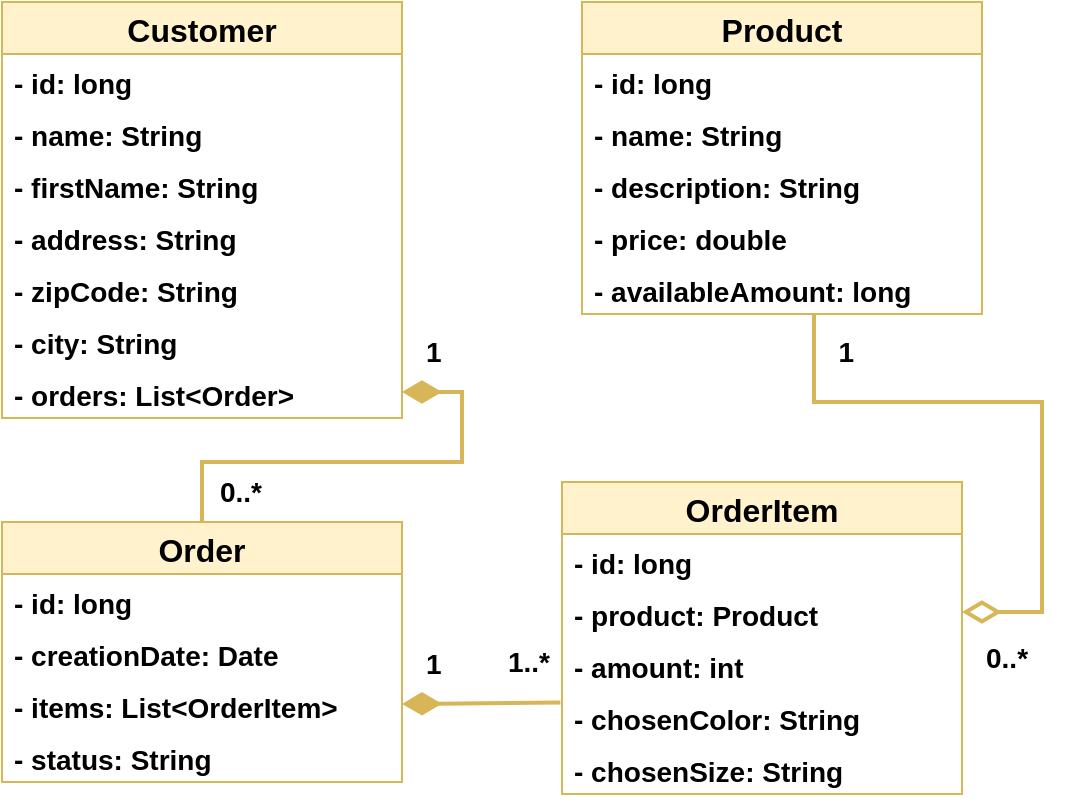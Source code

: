<mxfile version="13.7.9" type="device"><diagram id="Trhk03IO0cePcJVsCfn0" name="Page-1"><mxGraphModel dx="1086" dy="806" grid="1" gridSize="10" guides="1" tooltips="1" connect="1" arrows="1" fold="1" page="1" pageScale="1" pageWidth="827" pageHeight="1169" math="0" shadow="0"><root><mxCell id="0"/><mxCell id="1" parent="0"/><mxCell id="SZ3ZZCqEN_3tazpRumH6-31" value="" style="endArrow=none;html=1;endSize=12;startArrow=diamondThin;startSize=14;startFill=1;edgeStyle=orthogonalEdgeStyle;strokeWidth=2;fontSize=14;fillColor=#fff2cc;strokeColor=#d6b656;endFill=0;fontStyle=1;rounded=0;entryX=0.5;entryY=0;entryDx=0;entryDy=0;exitX=1;exitY=0.5;exitDx=0;exitDy=0;" parent="1" source="SZ3ZZCqEN_3tazpRumH6-29" target="SZ3ZZCqEN_3tazpRumH6-17" edge="1"><mxGeometry relative="1" as="geometry"><mxPoint x="370" y="250" as="sourcePoint"/><mxPoint x="650" y="110" as="targetPoint"/><Array as="points"><mxPoint x="290" y="255"/><mxPoint x="290" y="290"/><mxPoint x="160" y="290"/></Array></mxGeometry></mxCell><mxCell id="SZ3ZZCqEN_3tazpRumH6-32" value="1" style="resizable=0;html=1;align=left;verticalAlign=top;labelBackgroundColor=#ffffff;fontSize=14;fontStyle=1" parent="SZ3ZZCqEN_3tazpRumH6-31" connectable="0" vertex="1"><mxGeometry x="-1" relative="1" as="geometry"><mxPoint x="10" y="-35" as="offset"/></mxGeometry></mxCell><mxCell id="SZ3ZZCqEN_3tazpRumH6-33" value="0..*" style="resizable=0;html=1;align=right;verticalAlign=top;labelBackgroundColor=#ffffff;fontSize=14;fontStyle=1" parent="SZ3ZZCqEN_3tazpRumH6-31" connectable="0" vertex="1"><mxGeometry x="1" relative="1" as="geometry"><mxPoint x="30" y="-30" as="offset"/></mxGeometry></mxCell><mxCell id="SZ3ZZCqEN_3tazpRumH6-34" value="" style="endArrow=none;html=1;endSize=12;startArrow=diamondThin;startSize=14;startFill=1;strokeWidth=2;fontSize=14;fillColor=#fff2cc;strokeColor=#d6b656;endFill=0;fontStyle=1;rounded=0;exitX=1;exitY=0.5;exitDx=0;exitDy=0;entryX=-0.004;entryY=0.242;entryDx=0;entryDy=0;entryPerimeter=0;" parent="1" source="SZ3ZZCqEN_3tazpRumH6-26" target="SZ3ZZCqEN_3tazpRumH6-24" edge="1"><mxGeometry relative="1" as="geometry"><mxPoint x="430" y="580" as="sourcePoint"/><mxPoint x="500" y="570" as="targetPoint"/></mxGeometry></mxCell><mxCell id="SZ3ZZCqEN_3tazpRumH6-35" value="1" style="resizable=0;html=1;align=left;verticalAlign=top;labelBackgroundColor=#ffffff;fontSize=14;fontStyle=1" parent="SZ3ZZCqEN_3tazpRumH6-34" connectable="0" vertex="1"><mxGeometry x="-1" relative="1" as="geometry"><mxPoint x="10" y="-35" as="offset"/></mxGeometry></mxCell><mxCell id="SZ3ZZCqEN_3tazpRumH6-36" value="1..*" style="resizable=0;html=1;align=right;verticalAlign=top;labelBackgroundColor=#ffffff;fontSize=14;fontStyle=1" parent="SZ3ZZCqEN_3tazpRumH6-34" connectable="0" vertex="1"><mxGeometry x="1" relative="1" as="geometry"><mxPoint x="-4" y="-35.0" as="offset"/></mxGeometry></mxCell><mxCell id="SZ3ZZCqEN_3tazpRumH6-10" value="Customer" style="swimlane;fontStyle=1;childLayout=stackLayout;horizontal=1;startSize=26;fillColor=#fff2cc;horizontalStack=0;resizeParent=1;resizeParentMax=0;resizeLast=0;collapsible=1;marginBottom=0;strokeColor=#d6b656;fontSize=16;" parent="1" vertex="1"><mxGeometry x="60" y="60" width="200" height="208" as="geometry"/></mxCell><mxCell id="SZ3ZZCqEN_3tazpRumH6-11" value="- id: long" style="text;strokeColor=none;fillColor=none;align=left;verticalAlign=top;spacingLeft=4;spacingRight=4;overflow=hidden;rotatable=0;points=[[0,0.5],[1,0.5]];portConstraint=eastwest;fontStyle=1;fontSize=14;" parent="SZ3ZZCqEN_3tazpRumH6-10" vertex="1"><mxGeometry y="26" width="200" height="26" as="geometry"/></mxCell><mxCell id="SZ3ZZCqEN_3tazpRumH6-46" value="- name: String" style="text;strokeColor=none;fillColor=none;align=left;verticalAlign=top;spacingLeft=4;spacingRight=4;overflow=hidden;rotatable=0;points=[[0,0.5],[1,0.5]];portConstraint=eastwest;fontStyle=1;fontSize=14;" parent="SZ3ZZCqEN_3tazpRumH6-10" vertex="1"><mxGeometry y="52" width="200" height="26" as="geometry"/></mxCell><mxCell id="SZ3ZZCqEN_3tazpRumH6-12" value="- firstName: String" style="text;strokeColor=none;fillColor=none;align=left;verticalAlign=top;spacingLeft=4;spacingRight=4;overflow=hidden;rotatable=0;points=[[0,0.5],[1,0.5]];portConstraint=eastwest;fontStyle=1;fontSize=14;" parent="SZ3ZZCqEN_3tazpRumH6-10" vertex="1"><mxGeometry y="78" width="200" height="26" as="geometry"/></mxCell><mxCell id="SZ3ZZCqEN_3tazpRumH6-13" value="- address: String" style="text;strokeColor=none;fillColor=none;align=left;verticalAlign=top;spacingLeft=4;spacingRight=4;overflow=hidden;rotatable=0;points=[[0,0.5],[1,0.5]];portConstraint=eastwest;fontStyle=1;fontSize=14;" parent="SZ3ZZCqEN_3tazpRumH6-10" vertex="1"><mxGeometry y="104" width="200" height="26" as="geometry"/></mxCell><mxCell id="SZ3ZZCqEN_3tazpRumH6-14" value="- zipCode: String" style="text;strokeColor=none;fillColor=none;align=left;verticalAlign=top;spacingLeft=4;spacingRight=4;overflow=hidden;rotatable=0;points=[[0,0.5],[1,0.5]];portConstraint=eastwest;fontStyle=1;fontSize=14;" parent="SZ3ZZCqEN_3tazpRumH6-10" vertex="1"><mxGeometry y="130" width="200" height="26" as="geometry"/></mxCell><mxCell id="SZ3ZZCqEN_3tazpRumH6-15" value="- city: String" style="text;strokeColor=none;fillColor=none;align=left;verticalAlign=top;spacingLeft=4;spacingRight=4;overflow=hidden;rotatable=0;points=[[0,0.5],[1,0.5]];portConstraint=eastwest;fontStyle=1;fontSize=14;" parent="SZ3ZZCqEN_3tazpRumH6-10" vertex="1"><mxGeometry y="156" width="200" height="26" as="geometry"/></mxCell><mxCell id="SZ3ZZCqEN_3tazpRumH6-29" value="- orders: List&lt;Order&gt;" style="text;strokeColor=none;fillColor=none;align=left;verticalAlign=top;spacingLeft=4;spacingRight=4;overflow=hidden;rotatable=0;points=[[0,0.5],[1,0.5]];portConstraint=eastwest;fontStyle=1;fontSize=14;" parent="SZ3ZZCqEN_3tazpRumH6-10" vertex="1"><mxGeometry y="182" width="200" height="26" as="geometry"/></mxCell><mxCell id="dWT24VNkw0bH_hAD_Af2-9" value="" style="endArrow=none;html=1;endSize=12;startArrow=diamondThin;startSize=14;startFill=0;edgeStyle=orthogonalEdgeStyle;strokeWidth=2;fontSize=14;fillColor=#fff2cc;strokeColor=#d6b656;endFill=0;fontStyle=1;rounded=0;exitX=1;exitY=0.5;exitDx=0;exitDy=0;" parent="1" source="SZ3ZZCqEN_3tazpRumH6-48" target="dWT24VNkw0bH_hAD_Af2-1" edge="1"><mxGeometry relative="1" as="geometry"><mxPoint x="700" y="470" as="sourcePoint"/><mxPoint x="466" y="220" as="targetPoint"/><Array as="points"><mxPoint x="580" y="365"/><mxPoint x="580" y="260"/><mxPoint x="466" y="260"/></Array></mxGeometry></mxCell><mxCell id="dWT24VNkw0bH_hAD_Af2-10" value="0..*" style="resizable=0;html=1;align=left;verticalAlign=top;labelBackgroundColor=#ffffff;fontSize=14;fontStyle=1" parent="dWT24VNkw0bH_hAD_Af2-9" connectable="0" vertex="1"><mxGeometry x="-1" relative="1" as="geometry"><mxPoint x="10" y="8" as="offset"/></mxGeometry></mxCell><mxCell id="dWT24VNkw0bH_hAD_Af2-11" value="1" style="resizable=0;html=1;align=right;verticalAlign=top;labelBackgroundColor=#ffffff;fontSize=14;fontStyle=1" parent="dWT24VNkw0bH_hAD_Af2-9" connectable="0" vertex="1"><mxGeometry x="1" relative="1" as="geometry"><mxPoint x="20" y="4" as="offset"/></mxGeometry></mxCell><mxCell id="SZ3ZZCqEN_3tazpRumH6-17" value="Order" style="swimlane;fontStyle=1;childLayout=stackLayout;horizontal=1;startSize=26;fillColor=#fff2cc;horizontalStack=0;resizeParent=1;resizeParentMax=0;resizeLast=0;collapsible=1;marginBottom=0;strokeColor=#d6b656;fontSize=16;" parent="1" vertex="1"><mxGeometry x="60" y="320" width="200" height="130" as="geometry"/></mxCell><mxCell id="SZ3ZZCqEN_3tazpRumH6-18" value="- id: long" style="text;strokeColor=none;fillColor=none;align=left;verticalAlign=top;spacingLeft=4;spacingRight=4;overflow=hidden;rotatable=0;points=[[0,0.5],[1,0.5]];portConstraint=eastwest;fontStyle=1;fontSize=14;" parent="SZ3ZZCqEN_3tazpRumH6-17" vertex="1"><mxGeometry y="26" width="200" height="26" as="geometry"/></mxCell><mxCell id="SZ3ZZCqEN_3tazpRumH6-21" value="- creationDate: Date" style="text;strokeColor=none;fillColor=none;align=left;verticalAlign=top;spacingLeft=4;spacingRight=4;overflow=hidden;rotatable=0;points=[[0,0.5],[1,0.5]];portConstraint=eastwest;fontStyle=1;fontSize=14;" parent="SZ3ZZCqEN_3tazpRumH6-17" vertex="1"><mxGeometry y="52" width="200" height="26" as="geometry"/></mxCell><mxCell id="SZ3ZZCqEN_3tazpRumH6-26" value="- items: List&lt;OrderItem&gt;" style="text;strokeColor=none;fillColor=none;align=left;verticalAlign=top;spacingLeft=4;spacingRight=4;overflow=hidden;rotatable=0;points=[[0,0.5],[1,0.5]];portConstraint=eastwest;fontStyle=1;fontSize=14;" parent="SZ3ZZCqEN_3tazpRumH6-17" vertex="1"><mxGeometry y="78" width="200" height="26" as="geometry"/></mxCell><mxCell id="SZ3ZZCqEN_3tazpRumH6-23" value="- status: String" style="text;strokeColor=none;fillColor=none;align=left;verticalAlign=top;spacingLeft=4;spacingRight=4;overflow=hidden;rotatable=0;points=[[0,0.5],[1,0.5]];portConstraint=eastwest;fontStyle=1;fontSize=14;" parent="SZ3ZZCqEN_3tazpRumH6-17" vertex="1"><mxGeometry y="104" width="200" height="26" as="geometry"/></mxCell><mxCell id="dWT24VNkw0bH_hAD_Af2-1" value="Product" style="swimlane;fontStyle=1;childLayout=stackLayout;horizontal=1;startSize=26;fillColor=#fff2cc;horizontalStack=0;resizeParent=1;resizeParentMax=0;resizeLast=0;collapsible=1;marginBottom=0;strokeColor=#d6b656;fontSize=16;" parent="1" vertex="1"><mxGeometry x="350" y="60" width="200" height="156" as="geometry"/></mxCell><mxCell id="dWT24VNkw0bH_hAD_Af2-2" value="- id: long" style="text;strokeColor=none;fillColor=none;align=left;verticalAlign=top;spacingLeft=4;spacingRight=4;overflow=hidden;rotatable=0;points=[[0,0.5],[1,0.5]];portConstraint=eastwest;fontStyle=1;fontSize=14;" parent="dWT24VNkw0bH_hAD_Af2-1" vertex="1"><mxGeometry y="26" width="200" height="26" as="geometry"/></mxCell><mxCell id="dWT24VNkw0bH_hAD_Af2-3" value="- name: String" style="text;strokeColor=none;fillColor=none;align=left;verticalAlign=top;spacingLeft=4;spacingRight=4;overflow=hidden;rotatable=0;points=[[0,0.5],[1,0.5]];portConstraint=eastwest;fontStyle=1;fontSize=14;" parent="dWT24VNkw0bH_hAD_Af2-1" vertex="1"><mxGeometry y="52" width="200" height="26" as="geometry"/></mxCell><mxCell id="dWT24VNkw0bH_hAD_Af2-7" value="- description: String" style="text;strokeColor=none;fillColor=none;align=left;verticalAlign=top;spacingLeft=4;spacingRight=4;overflow=hidden;rotatable=0;points=[[0,0.5],[1,0.5]];portConstraint=eastwest;fontStyle=1;fontSize=14;" parent="dWT24VNkw0bH_hAD_Af2-1" vertex="1"><mxGeometry y="78" width="200" height="26" as="geometry"/></mxCell><mxCell id="dWT24VNkw0bH_hAD_Af2-5" value="- price: double" style="text;strokeColor=none;fillColor=none;align=left;verticalAlign=top;spacingLeft=4;spacingRight=4;overflow=hidden;rotatable=0;points=[[0,0.5],[1,0.5]];portConstraint=eastwest;fontStyle=1;fontSize=14;" parent="dWT24VNkw0bH_hAD_Af2-1" vertex="1"><mxGeometry y="104" width="200" height="26" as="geometry"/></mxCell><mxCell id="dWT24VNkw0bH_hAD_Af2-6" value="- availableAmount: long" style="text;strokeColor=none;fillColor=none;align=left;verticalAlign=top;spacingLeft=4;spacingRight=4;overflow=hidden;rotatable=0;points=[[0,0.5],[1,0.5]];portConstraint=eastwest;fontStyle=1;fontSize=14;" parent="dWT24VNkw0bH_hAD_Af2-1" vertex="1"><mxGeometry y="130" width="200" height="26" as="geometry"/></mxCell><mxCell id="SZ3ZZCqEN_3tazpRumH6-1" value="OrderItem" style="swimlane;fontStyle=1;childLayout=stackLayout;horizontal=1;startSize=26;fillColor=#fff2cc;horizontalStack=0;resizeParent=1;resizeParentMax=0;resizeLast=0;collapsible=1;marginBottom=0;strokeColor=#d6b656;fontSize=16;" parent="1" vertex="1"><mxGeometry x="340" y="300" width="200" height="156" as="geometry"/></mxCell><mxCell id="SZ3ZZCqEN_3tazpRumH6-2" value="- id: long" style="text;strokeColor=none;fillColor=none;align=left;verticalAlign=top;spacingLeft=4;spacingRight=4;overflow=hidden;rotatable=0;points=[[0,0.5],[1,0.5]];portConstraint=eastwest;fontStyle=1;fontSize=14;" parent="SZ3ZZCqEN_3tazpRumH6-1" vertex="1"><mxGeometry y="26" width="200" height="26" as="geometry"/></mxCell><mxCell id="SZ3ZZCqEN_3tazpRumH6-48" value="- product: Product" style="text;strokeColor=none;fillColor=none;align=left;verticalAlign=top;spacingLeft=4;spacingRight=4;overflow=hidden;rotatable=0;points=[[0,0.5],[1,0.5]];portConstraint=eastwest;fontStyle=1;fontSize=14;" parent="SZ3ZZCqEN_3tazpRumH6-1" vertex="1"><mxGeometry y="52" width="200" height="26" as="geometry"/></mxCell><mxCell id="SZ3ZZCqEN_3tazpRumH6-3" value="- amount: int" style="text;strokeColor=none;fillColor=none;align=left;verticalAlign=top;spacingLeft=4;spacingRight=4;overflow=hidden;rotatable=0;points=[[0,0.5],[1,0.5]];portConstraint=eastwest;fontStyle=1;fontSize=14;" parent="SZ3ZZCqEN_3tazpRumH6-1" vertex="1"><mxGeometry y="78" width="200" height="26" as="geometry"/></mxCell><mxCell id="SZ3ZZCqEN_3tazpRumH6-24" value="- chosenColor: String" style="text;strokeColor=none;fillColor=none;align=left;verticalAlign=top;spacingLeft=4;spacingRight=4;overflow=hidden;rotatable=0;points=[[0,0.5],[1,0.5]];portConstraint=eastwest;fontStyle=1;fontSize=14;" parent="SZ3ZZCqEN_3tazpRumH6-1" vertex="1"><mxGeometry y="104" width="200" height="26" as="geometry"/></mxCell><mxCell id="SZ3ZZCqEN_3tazpRumH6-22" value="- chosenSize: String" style="text;strokeColor=none;fillColor=none;align=left;verticalAlign=top;spacingLeft=4;spacingRight=4;overflow=hidden;rotatable=0;points=[[0,0.5],[1,0.5]];portConstraint=eastwest;fontStyle=1;fontSize=14;" parent="SZ3ZZCqEN_3tazpRumH6-1" vertex="1"><mxGeometry y="130" width="200" height="26" as="geometry"/></mxCell></root></mxGraphModel></diagram></mxfile>
